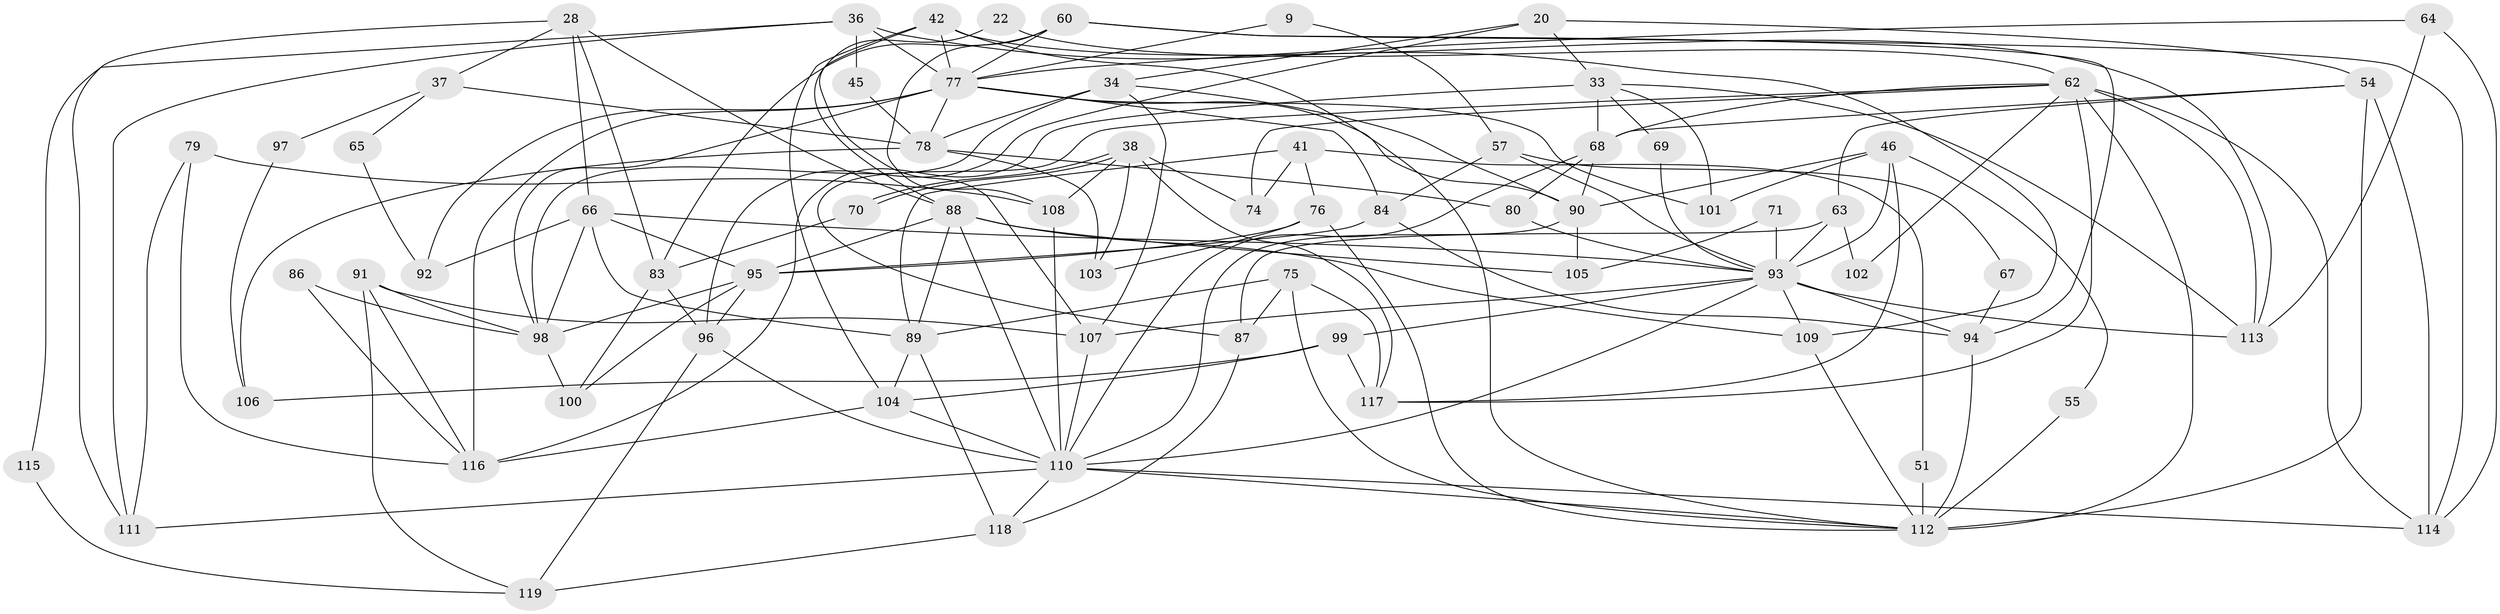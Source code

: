 // original degree distribution, {5: 0.16806722689075632, 7: 0.06722689075630252, 2: 0.21008403361344538, 4: 0.2689075630252101, 3: 0.18487394957983194, 6: 0.08403361344537816, 8: 0.01680672268907563}
// Generated by graph-tools (version 1.1) at 2025/53/03/04/25 21:53:44]
// undirected, 71 vertices, 162 edges
graph export_dot {
graph [start="1"]
  node [color=gray90,style=filled];
  9;
  20;
  22;
  28 [super="+1+26"];
  33;
  34;
  36;
  37;
  38;
  41;
  42 [super="+5+32"];
  45;
  46;
  51;
  54;
  55;
  57 [super="+15"];
  60 [super="+11"];
  62 [super="+31+40"];
  63;
  64;
  65;
  66 [super="+19"];
  67;
  68 [super="+21"];
  69;
  70;
  71;
  74;
  75;
  76;
  77 [super="+72+53"];
  78 [super="+56"];
  79 [super="+44"];
  80;
  83 [super="+82"];
  84;
  86;
  87;
  88 [super="+14+81"];
  89 [super="+27"];
  90 [super="+61"];
  91;
  92;
  93 [super="+6+50"];
  94 [super="+3+4"];
  95 [super="+12"];
  96 [super="+47"];
  97;
  98 [super="+29"];
  99;
  100;
  101 [super="+16"];
  102;
  103;
  104 [super="+73+30"];
  105;
  106;
  107 [super="+49"];
  108 [super="+39"];
  109;
  110 [super="+10+24"];
  111;
  112 [super="+85+43"];
  113 [super="+48"];
  114;
  115;
  116 [super="+59"];
  117;
  118 [super="+18"];
  119;
  9 -- 57;
  9 -- 77;
  20 -- 96;
  20 -- 34;
  20 -- 33;
  20 -- 54;
  22 -- 62;
  22 -- 88;
  28 -- 111;
  28 -- 83 [weight=2];
  28 -- 37;
  28 -- 88;
  28 -- 66 [weight=2];
  33 -- 116 [weight=2];
  33 -- 68;
  33 -- 69;
  33 -- 113;
  33 -- 101;
  34 -- 98 [weight=2];
  34 -- 107;
  34 -- 78;
  34 -- 90;
  36 -- 109;
  36 -- 77;
  36 -- 45;
  36 -- 111;
  36 -- 115;
  37 -- 65;
  37 -- 97;
  37 -- 78;
  38 -- 70;
  38 -- 70;
  38 -- 74;
  38 -- 103;
  38 -- 117;
  38 -- 108;
  41 -- 74;
  41 -- 51;
  41 -- 76;
  41 -- 89;
  42 -- 107;
  42 -- 104 [weight=2];
  42 -- 112 [weight=2];
  42 -- 113;
  42 -- 77 [weight=2];
  45 -- 78;
  46 -- 117;
  46 -- 55;
  46 -- 101;
  46 -- 93;
  46 -- 90;
  51 -- 112;
  54 -- 114;
  54 -- 63;
  54 -- 112;
  54 -- 68;
  55 -- 112;
  57 -- 84 [weight=2];
  57 -- 67;
  57 -- 93;
  60 -- 114;
  60 -- 77;
  60 -- 94;
  60 -- 108 [weight=2];
  60 -- 83;
  62 -- 68;
  62 -- 114;
  62 -- 117;
  62 -- 74;
  62 -- 113;
  62 -- 102;
  62 -- 87;
  62 -- 112;
  63 -- 87;
  63 -- 93;
  63 -- 102;
  64 -- 77;
  64 -- 114;
  64 -- 113;
  65 -- 92;
  66 -- 98;
  66 -- 93;
  66 -- 89;
  66 -- 95;
  66 -- 92;
  67 -- 94;
  68 -- 80;
  68 -- 110;
  68 -- 90;
  69 -- 93;
  70 -- 83;
  71 -- 105;
  71 -- 93;
  75 -- 117;
  75 -- 87;
  75 -- 89;
  75 -- 112;
  76 -- 103;
  76 -- 95;
  76 -- 112;
  77 -- 116;
  77 -- 78 [weight=2];
  77 -- 98;
  77 -- 101;
  77 -- 84;
  77 -- 90 [weight=2];
  77 -- 92;
  78 -- 103;
  78 -- 80;
  78 -- 106;
  79 -- 116;
  79 -- 111;
  79 -- 108 [weight=2];
  80 -- 93;
  83 -- 100;
  83 -- 96 [weight=2];
  84 -- 95;
  84 -- 94;
  86 -- 116;
  86 -- 98;
  87 -- 118;
  88 -- 105;
  88 -- 109;
  88 -- 95 [weight=2];
  88 -- 89;
  88 -- 110 [weight=2];
  89 -- 118 [weight=2];
  89 -- 104 [weight=2];
  90 -- 110 [weight=2];
  90 -- 105;
  91 -- 107;
  91 -- 98;
  91 -- 119;
  91 -- 116;
  93 -- 113 [weight=2];
  93 -- 94 [weight=2];
  93 -- 99;
  93 -- 107;
  93 -- 109;
  93 -- 110;
  94 -- 112 [weight=3];
  95 -- 96 [weight=2];
  95 -- 98;
  95 -- 100;
  96 -- 119;
  96 -- 110;
  97 -- 106;
  98 -- 100 [weight=2];
  99 -- 106;
  99 -- 117;
  99 -- 104;
  104 -- 116;
  104 -- 110;
  107 -- 110 [weight=2];
  108 -- 110;
  109 -- 112;
  110 -- 118 [weight=2];
  110 -- 114;
  110 -- 112;
  110 -- 111;
  115 -- 119;
  118 -- 119;
}
